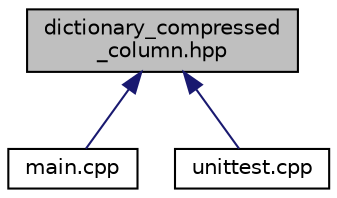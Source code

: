 digraph "dictionary_compressed_column.hpp"
{
  edge [fontname="Helvetica",fontsize="10",labelfontname="Helvetica",labelfontsize="10"];
  node [fontname="Helvetica",fontsize="10",shape=record];
  Node1 [label="dictionary_compressed\l_column.hpp",height=0.2,width=0.4,color="black", fillcolor="grey75", style="filled", fontcolor="black"];
  Node1 -> Node2 [dir="back",color="midnightblue",fontsize="10",style="solid",fontname="Helvetica"];
  Node2 [label="main.cpp",height=0.2,width=0.4,color="black", fillcolor="white", style="filled",URL="$main_8cpp.htm"];
  Node1 -> Node3 [dir="back",color="midnightblue",fontsize="10",style="solid",fontname="Helvetica"];
  Node3 [label="unittest.cpp",height=0.2,width=0.4,color="black", fillcolor="white", style="filled",URL="$unittest_8cpp.htm"];
}
